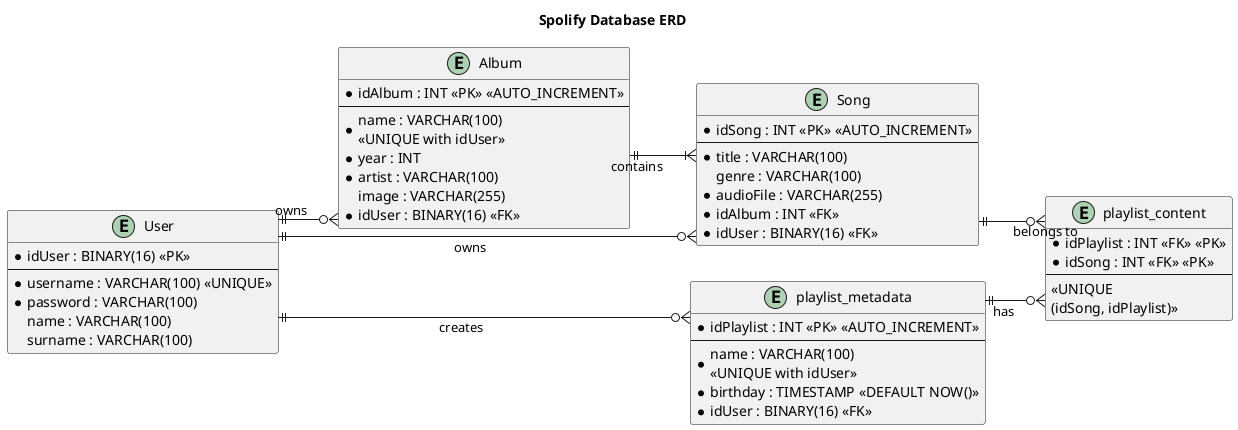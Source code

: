 @startuml ERD

title Spolify Database ERD

skinparam Linetype ortho
left to right direction

entity User {
  * idUser : BINARY(16) <<PK>>
  --
  * username : VARCHAR(100) <<UNIQUE>>
  * password : VARCHAR(100)
  name : VARCHAR(100)
  surname : VARCHAR(100)
}

entity Album {
  * idAlbum : INT <<PK>> <<AUTO_INCREMENT>>
  --
  * name : VARCHAR(100)\n<<UNIQUE with idUser>>
  * year : INT
  * artist : VARCHAR(100)
  image : VARCHAR(255)
  * idUser : BINARY(16) <<FK>>
}

entity Song {
  * idSong : INT <<PK>> <<AUTO_INCREMENT>>
  --
  * title : VARCHAR(100)
  genre : VARCHAR(100)
  * audioFile : VARCHAR(255)
  * idAlbum : INT <<FK>>
  * idUser : BINARY(16) <<FK>>
}

entity playlist_metadata {
  * idPlaylist : INT <<PK>> <<AUTO_INCREMENT>>
  --
  * name : VARCHAR(100)\n<<UNIQUE with idUser>>
  * birthday : TIMESTAMP <<DEFAULT NOW()>>
  * idUser : BINARY(16) <<FK>>
}

entity playlist_content {
  * idPlaylist : INT <<FK>> <<PK>>
  * idSong : INT <<FK>> <<PK>>
  --
  <<UNIQUE\n(idSong, idPlaylist)>>
}

User ||--o{ Album : owns
User ||--o{ Song : owns
User ||--o{ playlist_metadata : creates
Album ||--|{ Song : contains
playlist_metadata ||--o{ playlist_content : has
Song ||--o{ playlist_content : belongs to

@enduml
